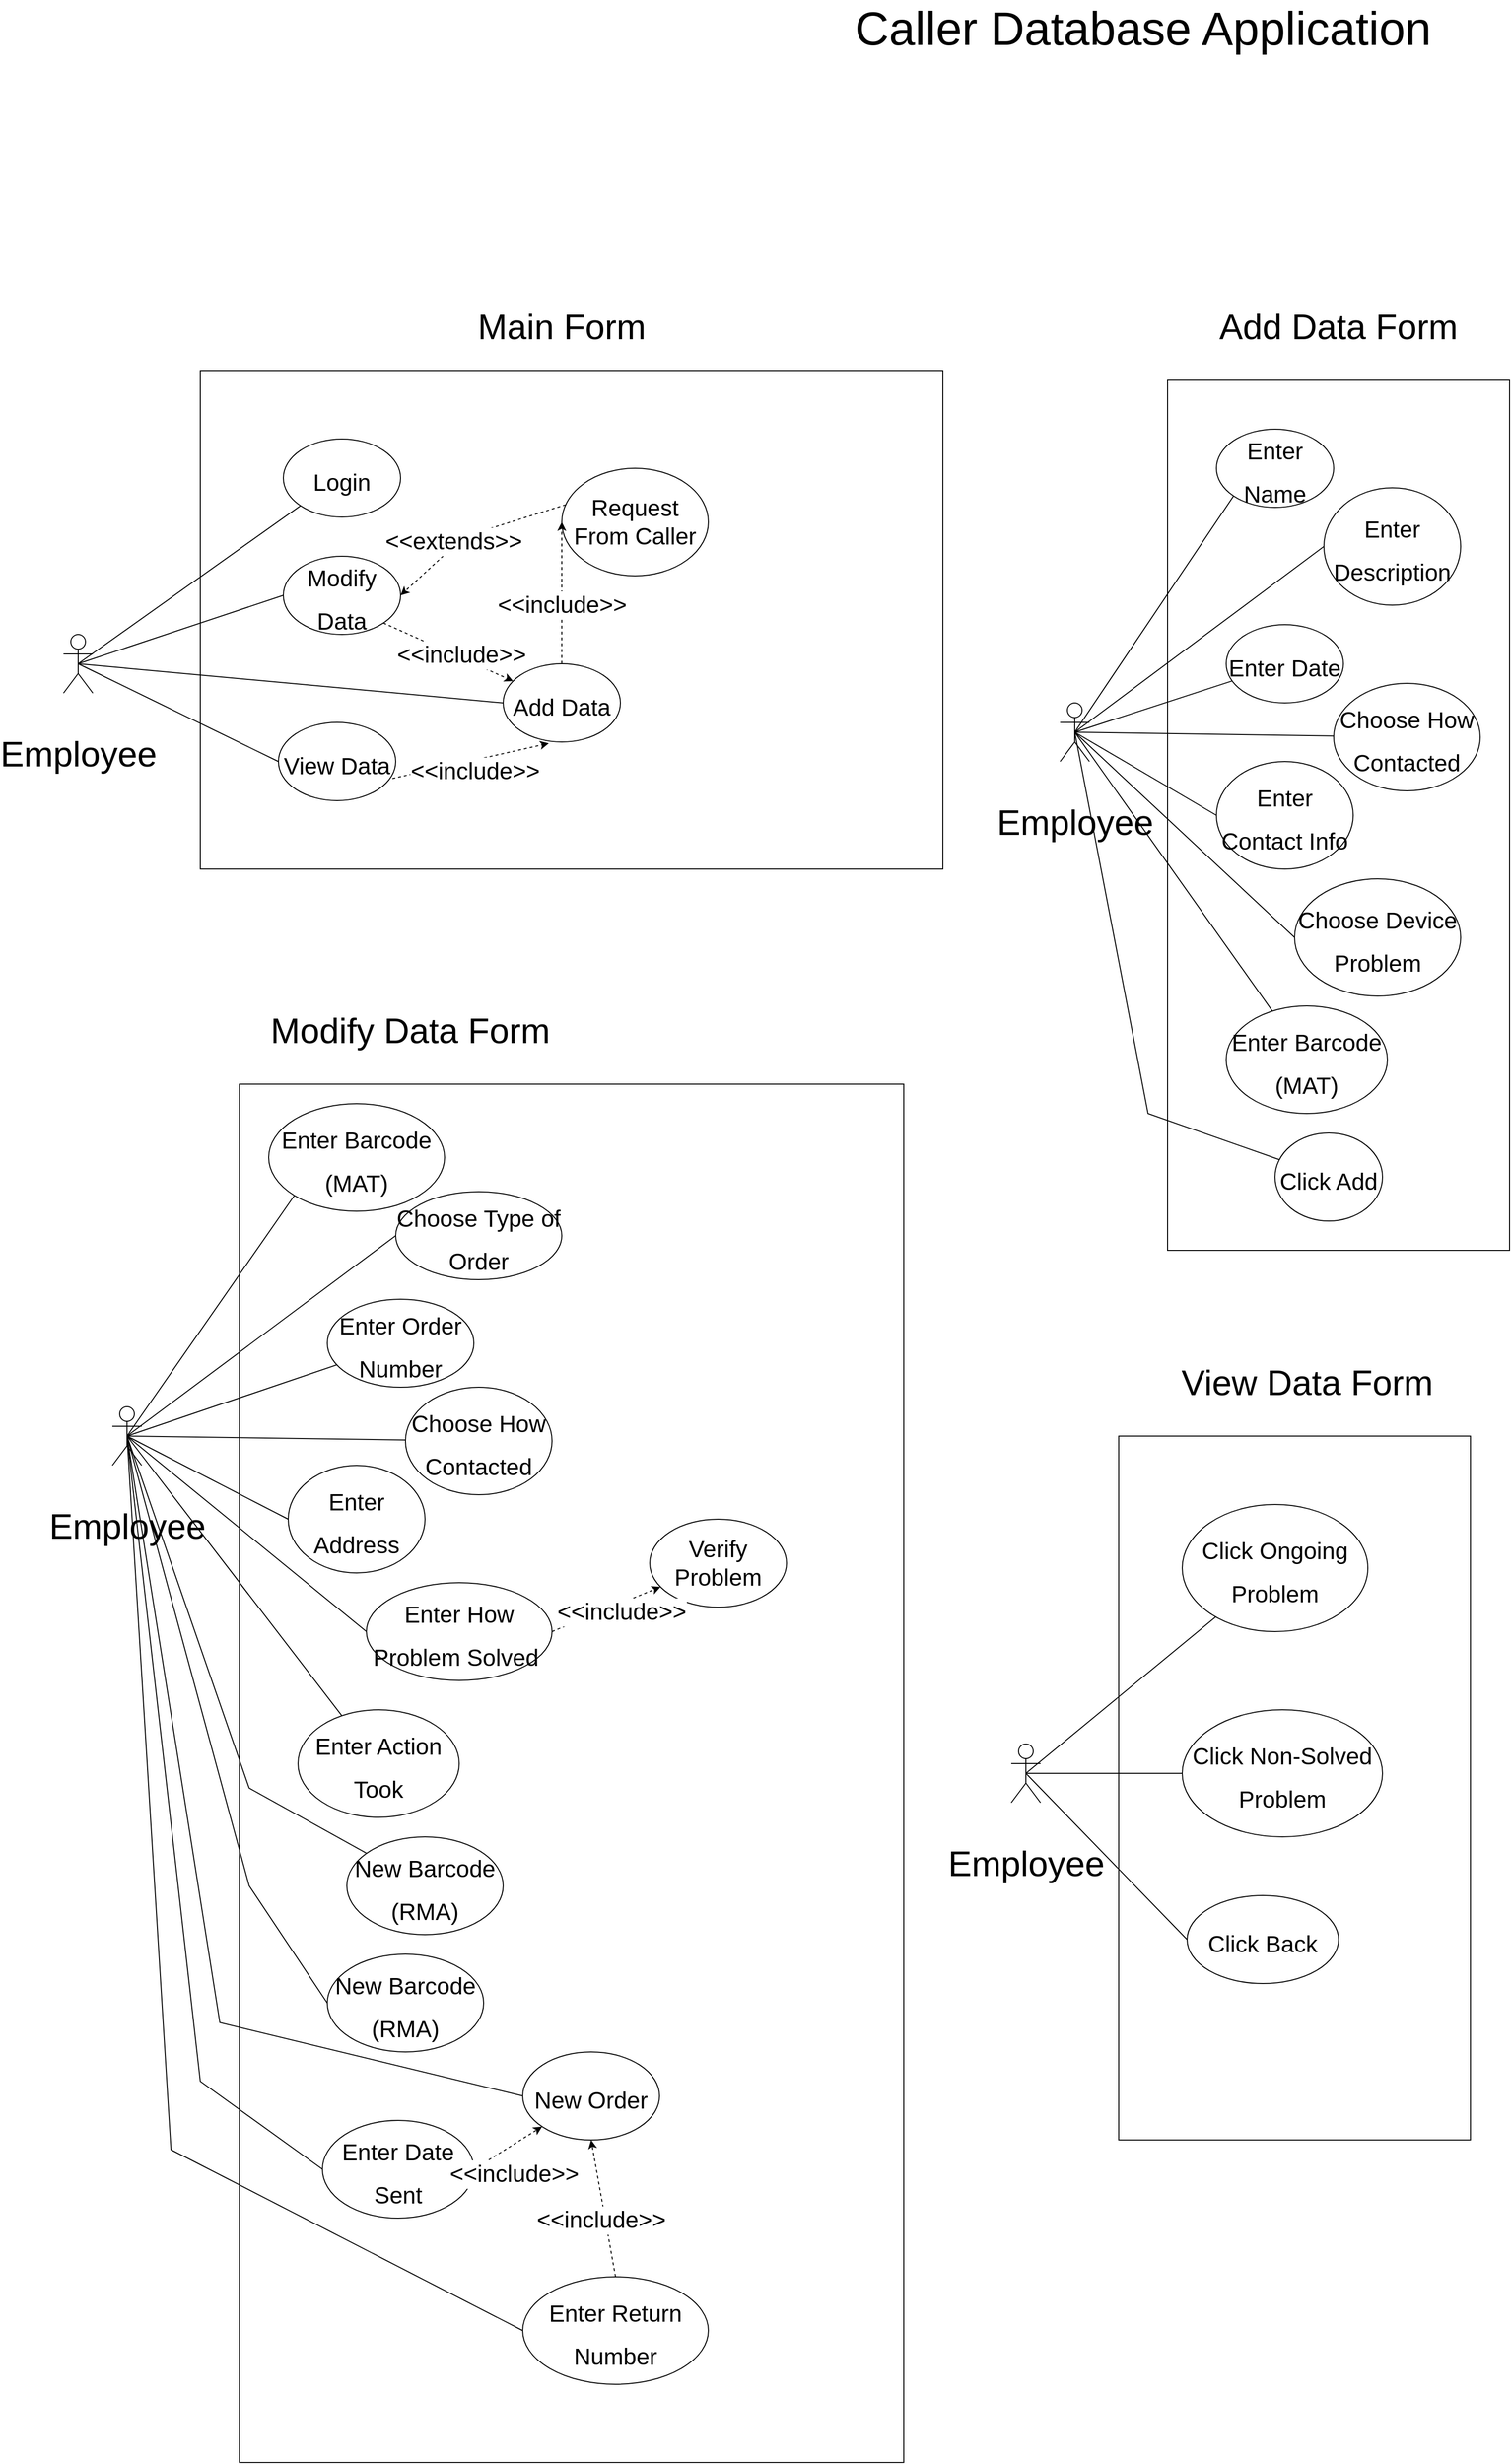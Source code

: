 <mxfile version="20.3.3" type="device"><diagram id="Pnvr5lwrRbKcK1ilOBrs" name="Page-1"><mxGraphModel dx="1144" dy="-2876" grid="1" gridSize="10" guides="1" tooltips="1" connect="1" arrows="1" fold="1" page="1" pageScale="1" pageWidth="850" pageHeight="1100" math="0" shadow="0"><root><mxCell id="0"/><mxCell id="1" parent="0"/><mxCell id="yqt1rk-CXyUQU0W2nAt_-2" value="" style="rounded=0;whiteSpace=wrap;html=1;" parent="1" vertex="1"><mxGeometry x="1920" y="4830" width="760" height="510" as="geometry"/></mxCell><mxCell id="yqt1rk-CXyUQU0W2nAt_-3" value="&lt;font style=&quot;font-size: 48px&quot;&gt;Caller Database Application&lt;/font&gt;" style="text;html=1;strokeColor=none;fillColor=none;align=center;verticalAlign=middle;whiteSpace=wrap;rounded=0;" parent="1" vertex="1"><mxGeometry x="2570" y="4460" width="630" height="40" as="geometry"/></mxCell><mxCell id="yqt1rk-CXyUQU0W2nAt_-4" value="&lt;font style=&quot;font-size: 36px&quot;&gt;Employee&lt;/font&gt;" style="shape=umlActor;verticalLabelPosition=bottom;verticalAlign=top;html=1;outlineConnect=0;fontSize=72;" parent="1" vertex="1"><mxGeometry x="1780" y="5100" width="30" height="60" as="geometry"/></mxCell><mxCell id="yqt1rk-CXyUQU0W2nAt_-11" value="&lt;font style=&quot;font-size: 24px&quot;&gt;Login&lt;/font&gt;" style="ellipse;whiteSpace=wrap;html=1;fontSize=36;" parent="1" vertex="1"><mxGeometry x="2005" y="4900" width="120" height="80" as="geometry"/></mxCell><mxCell id="yqt1rk-CXyUQU0W2nAt_-13" value="" style="endArrow=none;html=1;rounded=0;fontSize=36;entryX=0;entryY=1;entryDx=0;entryDy=0;exitX=0.5;exitY=0.5;exitDx=0;exitDy=0;exitPerimeter=0;" parent="1" source="yqt1rk-CXyUQU0W2nAt_-4" target="yqt1rk-CXyUQU0W2nAt_-11" edge="1"><mxGeometry width="50" height="50" relative="1" as="geometry"><mxPoint x="2320" y="5170" as="sourcePoint"/><mxPoint x="2370" y="5120" as="targetPoint"/></mxGeometry></mxCell><mxCell id="yqt1rk-CXyUQU0W2nAt_-14" value="&lt;font style=&quot;font-size: 24px&quot;&gt;Add Data&lt;/font&gt;" style="ellipse;whiteSpace=wrap;html=1;fontSize=36;" parent="1" vertex="1"><mxGeometry x="2230" y="5130" width="120" height="80" as="geometry"/></mxCell><mxCell id="yqt1rk-CXyUQU0W2nAt_-15" value="&lt;font style=&quot;font-size: 24px&quot;&gt;Modify Data&lt;/font&gt;" style="ellipse;whiteSpace=wrap;html=1;fontSize=36;" parent="1" vertex="1"><mxGeometry x="2005" y="5020" width="120" height="80" as="geometry"/></mxCell><mxCell id="yqt1rk-CXyUQU0W2nAt_-16" value="&lt;font style=&quot;font-size: 24px&quot;&gt;View Data&lt;/font&gt;" style="ellipse;whiteSpace=wrap;html=1;fontSize=36;" parent="1" vertex="1"><mxGeometry x="2000" y="5190" width="120" height="80" as="geometry"/></mxCell><mxCell id="yqt1rk-CXyUQU0W2nAt_-18" value="Request From Caller" style="ellipse;whiteSpace=wrap;html=1;fontSize=24;" parent="1" vertex="1"><mxGeometry x="2290" y="4930" width="150" height="110" as="geometry"/></mxCell><mxCell id="yqt1rk-CXyUQU0W2nAt_-19" value="" style="html=1;labelBackgroundColor=#ffffff;startArrow=none;startFill=0;startSize=6;endArrow=classic;endFill=1;endSize=6;jettySize=auto;orthogonalLoop=1;strokeWidth=1;dashed=1;fontSize=14;rounded=0;entryX=0;entryY=0.5;entryDx=0;entryDy=0;" parent="1" source="yqt1rk-CXyUQU0W2nAt_-14" target="yqt1rk-CXyUQU0W2nAt_-18" edge="1"><mxGeometry width="60" height="60" relative="1" as="geometry"><mxPoint x="2200" y="5040" as="sourcePoint"/><mxPoint x="2260" y="4990" as="targetPoint"/></mxGeometry></mxCell><mxCell id="yqt1rk-CXyUQU0W2nAt_-23" value="&amp;lt;&amp;lt;include&amp;gt;&amp;gt;" style="edgeLabel;html=1;align=center;verticalAlign=middle;resizable=0;points=[];fontSize=24;" parent="yqt1rk-CXyUQU0W2nAt_-19" vertex="1" connectable="0"><mxGeometry x="0.224" y="-4" relative="1" as="geometry"><mxPoint x="-4" y="28" as="offset"/></mxGeometry></mxCell><mxCell id="yqt1rk-CXyUQU0W2nAt_-20" value="" style="endArrow=none;html=1;rounded=0;fontSize=36;entryX=0;entryY=0.5;entryDx=0;entryDy=0;exitX=0.5;exitY=0.5;exitDx=0;exitDy=0;exitPerimeter=0;" parent="1" source="yqt1rk-CXyUQU0W2nAt_-4" target="yqt1rk-CXyUQU0W2nAt_-14" edge="1"><mxGeometry width="50" height="50" relative="1" as="geometry"><mxPoint x="1810" y="5176.633" as="sourcePoint"/><mxPoint x="2032.574" y="4978.284" as="targetPoint"/></mxGeometry></mxCell><mxCell id="yqt1rk-CXyUQU0W2nAt_-21" value="" style="endArrow=none;html=1;rounded=0;fontSize=36;entryX=0;entryY=0.5;entryDx=0;entryDy=0;exitX=0.5;exitY=0.5;exitDx=0;exitDy=0;exitPerimeter=0;" parent="1" source="yqt1rk-CXyUQU0W2nAt_-4" target="yqt1rk-CXyUQU0W2nAt_-15" edge="1"><mxGeometry width="50" height="50" relative="1" as="geometry"><mxPoint x="1790" y="5180" as="sourcePoint"/><mxPoint x="2040" y="5070" as="targetPoint"/><Array as="points"/></mxGeometry></mxCell><mxCell id="yqt1rk-CXyUQU0W2nAt_-22" value="" style="endArrow=none;html=1;rounded=0;fontSize=36;entryX=0;entryY=0.5;entryDx=0;entryDy=0;exitX=0.5;exitY=0.5;exitDx=0;exitDy=0;exitPerimeter=0;" parent="1" source="yqt1rk-CXyUQU0W2nAt_-4" target="yqt1rk-CXyUQU0W2nAt_-16" edge="1"><mxGeometry width="50" height="50" relative="1" as="geometry"><mxPoint x="1805" y="5200" as="sourcePoint"/><mxPoint x="2050" y="5080" as="targetPoint"/></mxGeometry></mxCell><mxCell id="yqt1rk-CXyUQU0W2nAt_-24" value="" style="html=1;labelBackgroundColor=#ffffff;startArrow=none;startFill=0;startSize=6;endArrow=classic;endFill=1;endSize=6;jettySize=auto;orthogonalLoop=1;strokeWidth=1;dashed=1;fontSize=14;rounded=0;entryX=1;entryY=0.5;entryDx=0;entryDy=0;exitX=0.027;exitY=0.339;exitDx=0;exitDy=0;exitPerimeter=0;" parent="1" source="yqt1rk-CXyUQU0W2nAt_-18" target="yqt1rk-CXyUQU0W2nAt_-15" edge="1"><mxGeometry width="60" height="60" relative="1" as="geometry"><mxPoint x="2435" y="5070" as="sourcePoint"/><mxPoint x="2210" y="5200" as="targetPoint"/><Array as="points"><mxPoint x="2190" y="5000"/></Array></mxGeometry></mxCell><mxCell id="yqt1rk-CXyUQU0W2nAt_-25" value="&amp;lt;&amp;lt;extends&amp;gt;&amp;gt;" style="edgeLabel;html=1;align=center;verticalAlign=middle;resizable=0;points=[];fontSize=24;" parent="yqt1rk-CXyUQU0W2nAt_-24" vertex="1" connectable="0"><mxGeometry x="0.224" y="-4" relative="1" as="geometry"><mxPoint as="offset"/></mxGeometry></mxCell><mxCell id="yqt1rk-CXyUQU0W2nAt_-27" value="" style="html=1;labelBackgroundColor=#ffffff;startArrow=none;startFill=0;startSize=6;endArrow=classic;endFill=1;endSize=6;jettySize=auto;orthogonalLoop=1;strokeWidth=1;dashed=1;fontSize=14;rounded=0;exitX=1;exitY=1;exitDx=0;exitDy=0;" parent="1" source="yqt1rk-CXyUQU0W2nAt_-15" target="yqt1rk-CXyUQU0W2nAt_-14" edge="1"><mxGeometry width="60" height="60" relative="1" as="geometry"><mxPoint x="2152.295" y="5050.39" as="sourcePoint"/><mxPoint x="2300" y="4995" as="targetPoint"/></mxGeometry></mxCell><mxCell id="yqt1rk-CXyUQU0W2nAt_-28" value="&amp;lt;&amp;lt;include&amp;gt;&amp;gt;" style="edgeLabel;html=1;align=center;verticalAlign=middle;resizable=0;points=[];fontSize=24;" parent="yqt1rk-CXyUQU0W2nAt_-27" vertex="1" connectable="0"><mxGeometry x="0.224" y="-4" relative="1" as="geometry"><mxPoint y="-8" as="offset"/></mxGeometry></mxCell><mxCell id="yqt1rk-CXyUQU0W2nAt_-29" value="" style="html=1;labelBackgroundColor=#ffffff;startArrow=none;startFill=0;startSize=6;endArrow=classic;endFill=1;endSize=6;jettySize=auto;orthogonalLoop=1;strokeWidth=1;dashed=1;fontSize=14;rounded=0;exitX=0.972;exitY=0.717;exitDx=0;exitDy=0;entryX=0.389;entryY=1.017;entryDx=0;entryDy=0;entryPerimeter=0;exitPerimeter=0;" parent="1" source="yqt1rk-CXyUQU0W2nAt_-16" target="yqt1rk-CXyUQU0W2nAt_-14" edge="1"><mxGeometry width="60" height="60" relative="1" as="geometry"><mxPoint x="2117.426" y="5098.284" as="sourcePoint"/><mxPoint x="2250.253" y="5157.637" as="targetPoint"/></mxGeometry></mxCell><mxCell id="yqt1rk-CXyUQU0W2nAt_-30" value="&amp;lt;&amp;lt;include&amp;gt;&amp;gt;" style="edgeLabel;html=1;align=center;verticalAlign=middle;resizable=0;points=[];fontSize=24;" parent="yqt1rk-CXyUQU0W2nAt_-29" vertex="1" connectable="0"><mxGeometry x="0.224" y="-4" relative="1" as="geometry"><mxPoint x="-15" y="11" as="offset"/></mxGeometry></mxCell><mxCell id="yqt1rk-CXyUQU0W2nAt_-31" value="&lt;font style=&quot;font-size: 36px&quot;&gt;Main Form&lt;/font&gt;" style="text;html=1;strokeColor=none;fillColor=none;align=center;verticalAlign=middle;whiteSpace=wrap;rounded=0;fontSize=24;" parent="1" vertex="1"><mxGeometry x="2190" y="4770" width="200" height="30" as="geometry"/></mxCell><mxCell id="yqt1rk-CXyUQU0W2nAt_-35" value="" style="rounded=0;whiteSpace=wrap;html=1;fontSize=36;" parent="1" vertex="1"><mxGeometry x="2910" y="4840" width="350" height="890" as="geometry"/></mxCell><mxCell id="yqt1rk-CXyUQU0W2nAt_-36" value="&lt;font style=&quot;font-size: 36px&quot;&gt;Employee&lt;/font&gt;" style="shape=umlActor;verticalLabelPosition=bottom;verticalAlign=top;html=1;outlineConnect=0;fontSize=72;" parent="1" vertex="1"><mxGeometry x="2800" y="5170" width="30" height="60" as="geometry"/></mxCell><mxCell id="yqt1rk-CXyUQU0W2nAt_-37" value="&lt;span style=&quot;font-size: 36px&quot;&gt;Add Data Form&lt;/span&gt;" style="text;html=1;strokeColor=none;fillColor=none;align=center;verticalAlign=middle;whiteSpace=wrap;rounded=0;fontSize=24;" parent="1" vertex="1"><mxGeometry x="2930" y="4770" width="310" height="30" as="geometry"/></mxCell><mxCell id="yqt1rk-CXyUQU0W2nAt_-38" value="&lt;font style=&quot;font-size: 24px&quot;&gt;Enter Name&lt;/font&gt;" style="ellipse;whiteSpace=wrap;html=1;fontSize=36;" parent="1" vertex="1"><mxGeometry x="2960" y="4890" width="120" height="80" as="geometry"/></mxCell><mxCell id="yqt1rk-CXyUQU0W2nAt_-39" value="&lt;font style=&quot;font-size: 24px&quot;&gt;Enter Description&lt;/font&gt;" style="ellipse;whiteSpace=wrap;html=1;fontSize=36;" parent="1" vertex="1"><mxGeometry x="3070" y="4950" width="140" height="120" as="geometry"/></mxCell><mxCell id="yqt1rk-CXyUQU0W2nAt_-40" value="&lt;font style=&quot;font-size: 24px&quot;&gt;Enter Date&lt;/font&gt;" style="ellipse;whiteSpace=wrap;html=1;fontSize=36;" parent="1" vertex="1"><mxGeometry x="2970" y="5090" width="120" height="80" as="geometry"/></mxCell><mxCell id="yqt1rk-CXyUQU0W2nAt_-41" value="&lt;span style=&quot;font-size: 24px&quot;&gt;Choose How Contacted&lt;/span&gt;" style="ellipse;whiteSpace=wrap;html=1;fontSize=36;" parent="1" vertex="1"><mxGeometry x="3080" y="5150" width="150" height="110" as="geometry"/></mxCell><mxCell id="yqt1rk-CXyUQU0W2nAt_-43" value="&lt;span style=&quot;font-size: 24px&quot;&gt;Enter Contact Info&lt;/span&gt;" style="ellipse;whiteSpace=wrap;html=1;fontSize=36;" parent="1" vertex="1"><mxGeometry x="2960" y="5230" width="140" height="110" as="geometry"/></mxCell><mxCell id="yqt1rk-CXyUQU0W2nAt_-44" value="&lt;span style=&quot;font-size: 24px&quot;&gt;Choose Device Problem&lt;/span&gt;" style="ellipse;whiteSpace=wrap;html=1;fontSize=36;" parent="1" vertex="1"><mxGeometry x="3040" y="5350" width="170" height="120" as="geometry"/></mxCell><mxCell id="yqt1rk-CXyUQU0W2nAt_-45" value="&lt;span style=&quot;font-size: 24px&quot;&gt;Enter Barcode (MAT)&lt;/span&gt;" style="ellipse;whiteSpace=wrap;html=1;fontSize=36;" parent="1" vertex="1"><mxGeometry x="2970" y="5480" width="165" height="110" as="geometry"/></mxCell><mxCell id="yqt1rk-CXyUQU0W2nAt_-46" value="&lt;span style=&quot;font-size: 24px&quot;&gt;Click Add&lt;/span&gt;" style="ellipse;whiteSpace=wrap;html=1;fontSize=36;" parent="1" vertex="1"><mxGeometry x="3020" y="5610" width="110" height="90" as="geometry"/></mxCell><mxCell id="yqt1rk-CXyUQU0W2nAt_-47" value="" style="endArrow=none;html=1;rounded=0;fontSize=36;entryX=0;entryY=1;entryDx=0;entryDy=0;exitX=0.5;exitY=0.5;exitDx=0;exitDy=0;exitPerimeter=0;" parent="1" source="yqt1rk-CXyUQU0W2nAt_-36" target="yqt1rk-CXyUQU0W2nAt_-38" edge="1"><mxGeometry width="50" height="50" relative="1" as="geometry"><mxPoint x="2690" y="5100" as="sourcePoint"/><mxPoint x="2917.574" y="4938.284" as="targetPoint"/></mxGeometry></mxCell><mxCell id="yqt1rk-CXyUQU0W2nAt_-48" value="" style="endArrow=none;html=1;rounded=0;fontSize=36;entryX=0;entryY=0.5;entryDx=0;entryDy=0;exitX=0.5;exitY=0.5;exitDx=0;exitDy=0;exitPerimeter=0;" parent="1" source="yqt1rk-CXyUQU0W2nAt_-36" target="yqt1rk-CXyUQU0W2nAt_-39" edge="1"><mxGeometry width="50" height="50" relative="1" as="geometry"><mxPoint x="2825" y="5210" as="sourcePoint"/><mxPoint x="2987.574" y="4968.284" as="targetPoint"/></mxGeometry></mxCell><mxCell id="yqt1rk-CXyUQU0W2nAt_-49" value="" style="endArrow=none;html=1;rounded=0;fontSize=36;exitX=0.5;exitY=0.5;exitDx=0;exitDy=0;exitPerimeter=0;" parent="1" source="yqt1rk-CXyUQU0W2nAt_-36" target="yqt1rk-CXyUQU0W2nAt_-40" edge="1"><mxGeometry width="50" height="50" relative="1" as="geometry"><mxPoint x="2835" y="5220" as="sourcePoint"/><mxPoint x="2997.574" y="4978.284" as="targetPoint"/></mxGeometry></mxCell><mxCell id="yqt1rk-CXyUQU0W2nAt_-50" value="" style="endArrow=none;html=1;rounded=0;fontSize=36;exitX=0.5;exitY=0.5;exitDx=0;exitDy=0;exitPerimeter=0;" parent="1" source="yqt1rk-CXyUQU0W2nAt_-36" target="yqt1rk-CXyUQU0W2nAt_-41" edge="1"><mxGeometry width="50" height="50" relative="1" as="geometry"><mxPoint x="2845" y="5230" as="sourcePoint"/><mxPoint x="3007.574" y="4988.284" as="targetPoint"/></mxGeometry></mxCell><mxCell id="yqt1rk-CXyUQU0W2nAt_-51" value="" style="endArrow=none;html=1;rounded=0;fontSize=36;entryX=0;entryY=0.5;entryDx=0;entryDy=0;exitX=0.5;exitY=0.5;exitDx=0;exitDy=0;exitPerimeter=0;" parent="1" source="yqt1rk-CXyUQU0W2nAt_-36" target="yqt1rk-CXyUQU0W2nAt_-43" edge="1"><mxGeometry width="50" height="50" relative="1" as="geometry"><mxPoint x="2855" y="5240" as="sourcePoint"/><mxPoint x="3017.574" y="4998.284" as="targetPoint"/></mxGeometry></mxCell><mxCell id="yqt1rk-CXyUQU0W2nAt_-52" value="" style="endArrow=none;html=1;rounded=0;fontSize=36;entryX=0;entryY=0.5;entryDx=0;entryDy=0;exitX=0.5;exitY=0.5;exitDx=0;exitDy=0;exitPerimeter=0;" parent="1" source="yqt1rk-CXyUQU0W2nAt_-36" target="yqt1rk-CXyUQU0W2nAt_-44" edge="1"><mxGeometry width="50" height="50" relative="1" as="geometry"><mxPoint x="2865" y="5250" as="sourcePoint"/><mxPoint x="3027.574" y="5008.284" as="targetPoint"/></mxGeometry></mxCell><mxCell id="yqt1rk-CXyUQU0W2nAt_-53" value="" style="endArrow=none;html=1;rounded=0;fontSize=36;exitX=0.5;exitY=0.5;exitDx=0;exitDy=0;exitPerimeter=0;" parent="1" source="yqt1rk-CXyUQU0W2nAt_-36" target="yqt1rk-CXyUQU0W2nAt_-45" edge="1"><mxGeometry width="50" height="50" relative="1" as="geometry"><mxPoint x="2875" y="5260" as="sourcePoint"/><mxPoint x="3037.574" y="5018.284" as="targetPoint"/></mxGeometry></mxCell><mxCell id="yqt1rk-CXyUQU0W2nAt_-54" value="" style="endArrow=none;html=1;rounded=0;fontSize=36;exitX=0.5;exitY=0.5;exitDx=0;exitDy=0;exitPerimeter=0;" parent="1" source="yqt1rk-CXyUQU0W2nAt_-36" target="yqt1rk-CXyUQU0W2nAt_-46" edge="1"><mxGeometry width="50" height="50" relative="1" as="geometry"><mxPoint x="2885" y="5270" as="sourcePoint"/><mxPoint x="3047.574" y="5028.284" as="targetPoint"/><Array as="points"><mxPoint x="2890" y="5590"/></Array></mxGeometry></mxCell><mxCell id="yqt1rk-CXyUQU0W2nAt_-56" value="" style="rounded=0;whiteSpace=wrap;html=1;fontSize=36;" parent="1" vertex="1"><mxGeometry x="1960" y="5560" width="680" height="1410" as="geometry"/></mxCell><mxCell id="yqt1rk-CXyUQU0W2nAt_-57" value="&lt;font style=&quot;font-size: 36px&quot;&gt;Employee&lt;/font&gt;" style="shape=umlActor;verticalLabelPosition=bottom;verticalAlign=top;html=1;outlineConnect=0;fontSize=72;" parent="1" vertex="1"><mxGeometry x="1830" y="5890" width="30" height="60" as="geometry"/></mxCell><mxCell id="yqt1rk-CXyUQU0W2nAt_-58" value="&lt;span style=&quot;font-size: 36px&quot;&gt;Modify Data Form&lt;/span&gt;" style="text;html=1;strokeColor=none;fillColor=none;align=center;verticalAlign=middle;whiteSpace=wrap;rounded=0;fontSize=24;" parent="1" vertex="1"><mxGeometry x="1980" y="5490" width="310" height="30" as="geometry"/></mxCell><mxCell id="yqt1rk-CXyUQU0W2nAt_-59" value="&lt;font style=&quot;font-size: 24px&quot;&gt;Enter Barcode (MAT)&lt;/font&gt;" style="ellipse;whiteSpace=wrap;html=1;fontSize=36;" parent="1" vertex="1"><mxGeometry x="1990" y="5580" width="180" height="110" as="geometry"/></mxCell><mxCell id="yqt1rk-CXyUQU0W2nAt_-60" value="&lt;font style=&quot;font-size: 24px&quot;&gt;Choose Type of Order&lt;/font&gt;" style="ellipse;whiteSpace=wrap;html=1;fontSize=36;" parent="1" vertex="1"><mxGeometry x="2120" y="5670" width="170" height="90" as="geometry"/></mxCell><mxCell id="yqt1rk-CXyUQU0W2nAt_-61" value="&lt;span style=&quot;font-size: 24px&quot;&gt;Enter Order Number&lt;/span&gt;" style="ellipse;whiteSpace=wrap;html=1;fontSize=36;" parent="1" vertex="1"><mxGeometry x="2050" y="5780" width="150" height="90" as="geometry"/></mxCell><mxCell id="yqt1rk-CXyUQU0W2nAt_-62" value="&lt;span style=&quot;font-size: 24px&quot;&gt;Choose How Contacted&lt;/span&gt;" style="ellipse;whiteSpace=wrap;html=1;fontSize=36;" parent="1" vertex="1"><mxGeometry x="2130" y="5870" width="150" height="110" as="geometry"/></mxCell><mxCell id="yqt1rk-CXyUQU0W2nAt_-63" value="&lt;span style=&quot;font-size: 24px&quot;&gt;Enter Address&lt;/span&gt;" style="ellipse;whiteSpace=wrap;html=1;fontSize=36;" parent="1" vertex="1"><mxGeometry x="2010" y="5950" width="140" height="110" as="geometry"/></mxCell><mxCell id="yqt1rk-CXyUQU0W2nAt_-64" value="&lt;span style=&quot;font-size: 24px&quot;&gt;Enter How Problem Solved&amp;nbsp;&lt;/span&gt;" style="ellipse;whiteSpace=wrap;html=1;fontSize=36;" parent="1" vertex="1"><mxGeometry x="2090" y="6070" width="190" height="100" as="geometry"/></mxCell><mxCell id="yqt1rk-CXyUQU0W2nAt_-65" value="&lt;span style=&quot;font-size: 24px&quot;&gt;Enter Action Took&lt;/span&gt;" style="ellipse;whiteSpace=wrap;html=1;fontSize=36;" parent="1" vertex="1"><mxGeometry x="2020" y="6200" width="165" height="110" as="geometry"/></mxCell><mxCell id="yqt1rk-CXyUQU0W2nAt_-66" value="&lt;span style=&quot;font-size: 24px&quot;&gt;New Barcode (RMA)&lt;/span&gt;" style="ellipse;whiteSpace=wrap;html=1;fontSize=36;" parent="1" vertex="1"><mxGeometry x="2070" y="6330" width="160" height="100" as="geometry"/></mxCell><mxCell id="yqt1rk-CXyUQU0W2nAt_-67" value="" style="endArrow=none;html=1;rounded=0;fontSize=36;entryX=0;entryY=1;entryDx=0;entryDy=0;exitX=0.5;exitY=0.5;exitDx=0;exitDy=0;exitPerimeter=0;" parent="1" source="yqt1rk-CXyUQU0W2nAt_-57" target="yqt1rk-CXyUQU0W2nAt_-59" edge="1"><mxGeometry width="50" height="50" relative="1" as="geometry"><mxPoint x="1740" y="5820" as="sourcePoint"/><mxPoint x="1967.574" y="5658.284" as="targetPoint"/></mxGeometry></mxCell><mxCell id="yqt1rk-CXyUQU0W2nAt_-68" value="" style="endArrow=none;html=1;rounded=0;fontSize=36;entryX=0;entryY=0.5;entryDx=0;entryDy=0;exitX=0.5;exitY=0.5;exitDx=0;exitDy=0;exitPerimeter=0;" parent="1" source="yqt1rk-CXyUQU0W2nAt_-57" target="yqt1rk-CXyUQU0W2nAt_-60" edge="1"><mxGeometry width="50" height="50" relative="1" as="geometry"><mxPoint x="1875" y="5930" as="sourcePoint"/><mxPoint x="2037.574" y="5688.284" as="targetPoint"/></mxGeometry></mxCell><mxCell id="yqt1rk-CXyUQU0W2nAt_-69" value="" style="endArrow=none;html=1;rounded=0;fontSize=36;exitX=0.5;exitY=0.5;exitDx=0;exitDy=0;exitPerimeter=0;" parent="1" source="yqt1rk-CXyUQU0W2nAt_-57" target="yqt1rk-CXyUQU0W2nAt_-61" edge="1"><mxGeometry width="50" height="50" relative="1" as="geometry"><mxPoint x="1885" y="5940" as="sourcePoint"/><mxPoint x="2047.574" y="5698.284" as="targetPoint"/></mxGeometry></mxCell><mxCell id="yqt1rk-CXyUQU0W2nAt_-70" value="" style="endArrow=none;html=1;rounded=0;fontSize=36;exitX=0.5;exitY=0.5;exitDx=0;exitDy=0;exitPerimeter=0;" parent="1" source="yqt1rk-CXyUQU0W2nAt_-57" target="yqt1rk-CXyUQU0W2nAt_-62" edge="1"><mxGeometry width="50" height="50" relative="1" as="geometry"><mxPoint x="1895" y="5950" as="sourcePoint"/><mxPoint x="2057.574" y="5708.284" as="targetPoint"/></mxGeometry></mxCell><mxCell id="yqt1rk-CXyUQU0W2nAt_-71" value="" style="endArrow=none;html=1;rounded=0;fontSize=36;entryX=0;entryY=0.5;entryDx=0;entryDy=0;exitX=0.5;exitY=0.5;exitDx=0;exitDy=0;exitPerimeter=0;" parent="1" source="yqt1rk-CXyUQU0W2nAt_-57" target="yqt1rk-CXyUQU0W2nAt_-63" edge="1"><mxGeometry width="50" height="50" relative="1" as="geometry"><mxPoint x="1905" y="5960" as="sourcePoint"/><mxPoint x="2067.574" y="5718.284" as="targetPoint"/></mxGeometry></mxCell><mxCell id="yqt1rk-CXyUQU0W2nAt_-72" value="" style="endArrow=none;html=1;rounded=0;fontSize=36;entryX=0;entryY=0.5;entryDx=0;entryDy=0;exitX=0.5;exitY=0.5;exitDx=0;exitDy=0;exitPerimeter=0;" parent="1" source="yqt1rk-CXyUQU0W2nAt_-57" target="yqt1rk-CXyUQU0W2nAt_-64" edge="1"><mxGeometry width="50" height="50" relative="1" as="geometry"><mxPoint x="1915" y="5970" as="sourcePoint"/><mxPoint x="2077.574" y="5728.284" as="targetPoint"/></mxGeometry></mxCell><mxCell id="yqt1rk-CXyUQU0W2nAt_-73" value="" style="endArrow=none;html=1;rounded=0;fontSize=36;exitX=0.5;exitY=0.5;exitDx=0;exitDy=0;exitPerimeter=0;" parent="1" source="yqt1rk-CXyUQU0W2nAt_-57" target="yqt1rk-CXyUQU0W2nAt_-65" edge="1"><mxGeometry width="50" height="50" relative="1" as="geometry"><mxPoint x="1925" y="5980" as="sourcePoint"/><mxPoint x="2087.574" y="5738.284" as="targetPoint"/></mxGeometry></mxCell><mxCell id="yqt1rk-CXyUQU0W2nAt_-74" value="" style="endArrow=none;html=1;rounded=0;fontSize=36;exitX=0.5;exitY=0.5;exitDx=0;exitDy=0;exitPerimeter=0;" parent="1" source="yqt1rk-CXyUQU0W2nAt_-57" target="yqt1rk-CXyUQU0W2nAt_-66" edge="1"><mxGeometry width="50" height="50" relative="1" as="geometry"><mxPoint x="1935" y="5990" as="sourcePoint"/><mxPoint x="2097.574" y="5748.284" as="targetPoint"/><Array as="points"><mxPoint x="1970" y="6280"/></Array></mxGeometry></mxCell><mxCell id="yqt1rk-CXyUQU0W2nAt_-76" value="Verify Problem" style="ellipse;whiteSpace=wrap;html=1;fontSize=24;" parent="1" vertex="1"><mxGeometry x="2380" y="6005" width="140" height="90" as="geometry"/></mxCell><mxCell id="yqt1rk-CXyUQU0W2nAt_-79" value="" style="html=1;labelBackgroundColor=#ffffff;startArrow=none;startFill=0;startSize=6;endArrow=classic;endFill=1;endSize=6;jettySize=auto;orthogonalLoop=1;strokeWidth=1;dashed=1;fontSize=14;rounded=0;exitX=1;exitY=0.5;exitDx=0;exitDy=0;" parent="1" source="yqt1rk-CXyUQU0W2nAt_-64" target="yqt1rk-CXyUQU0W2nAt_-76" edge="1"><mxGeometry width="60" height="60" relative="1" as="geometry"><mxPoint x="2440" y="5780" as="sourcePoint"/><mxPoint x="2440" y="5635" as="targetPoint"/></mxGeometry></mxCell><mxCell id="yqt1rk-CXyUQU0W2nAt_-80" value="&amp;lt;&amp;lt;include&amp;gt;&amp;gt;" style="edgeLabel;html=1;align=center;verticalAlign=middle;resizable=0;points=[];fontSize=24;" parent="yqt1rk-CXyUQU0W2nAt_-79" vertex="1" connectable="0"><mxGeometry x="0.224" y="-4" relative="1" as="geometry"><mxPoint x="1" y="4" as="offset"/></mxGeometry></mxCell><mxCell id="yqt1rk-CXyUQU0W2nAt_-81" value="&lt;span style=&quot;font-size: 24px&quot;&gt;New Order&lt;/span&gt;" style="ellipse;whiteSpace=wrap;html=1;fontSize=36;" parent="1" vertex="1"><mxGeometry x="2250" y="6550" width="140" height="90" as="geometry"/></mxCell><mxCell id="yqt1rk-CXyUQU0W2nAt_-82" value="&lt;span style=&quot;font-size: 24px&quot;&gt;New Barcode (RMA)&lt;/span&gt;" style="ellipse;whiteSpace=wrap;html=1;fontSize=36;" parent="1" vertex="1"><mxGeometry x="2050" y="6450" width="160" height="100" as="geometry"/></mxCell><mxCell id="yqt1rk-CXyUQU0W2nAt_-83" value="&lt;span style=&quot;font-size: 24px&quot;&gt;Enter Date Sent&lt;/span&gt;" style="ellipse;whiteSpace=wrap;html=1;fontSize=36;" parent="1" vertex="1"><mxGeometry x="2045" y="6620" width="155" height="100" as="geometry"/></mxCell><mxCell id="yqt1rk-CXyUQU0W2nAt_-84" value="&lt;span style=&quot;font-size: 24px&quot;&gt;Enter Return Number&lt;/span&gt;" style="ellipse;whiteSpace=wrap;html=1;fontSize=36;" parent="1" vertex="1"><mxGeometry x="2250" y="6780" width="190" height="110" as="geometry"/></mxCell><mxCell id="yqt1rk-CXyUQU0W2nAt_-85" value="" style="endArrow=none;html=1;rounded=0;fontSize=36;exitX=0.5;exitY=0.5;exitDx=0;exitDy=0;exitPerimeter=0;entryX=0;entryY=0.5;entryDx=0;entryDy=0;" parent="1" source="yqt1rk-CXyUQU0W2nAt_-57" target="yqt1rk-CXyUQU0W2nAt_-82" edge="1"><mxGeometry width="50" height="50" relative="1" as="geometry"><mxPoint x="1805.59" y="6080" as="sourcePoint"/><mxPoint x="2020.002" y="6516.471" as="targetPoint"/><Array as="points"><mxPoint x="1970" y="6380"/></Array></mxGeometry></mxCell><mxCell id="yqt1rk-CXyUQU0W2nAt_-86" value="" style="endArrow=none;html=1;rounded=0;fontSize=36;exitX=0.5;exitY=0.5;exitDx=0;exitDy=0;exitPerimeter=0;entryX=0;entryY=0.5;entryDx=0;entryDy=0;" parent="1" source="yqt1rk-CXyUQU0W2nAt_-57" target="yqt1rk-CXyUQU0W2nAt_-81" edge="1"><mxGeometry width="50" height="50" relative="1" as="geometry"><mxPoint x="1790.59" y="6173.53" as="sourcePoint"/><mxPoint x="2005.002" y="6610.001" as="targetPoint"/><Array as="points"><mxPoint x="1940" y="6520"/></Array></mxGeometry></mxCell><mxCell id="yqt1rk-CXyUQU0W2nAt_-87" value="" style="endArrow=none;html=1;rounded=0;fontSize=36;entryX=0;entryY=0.5;entryDx=0;entryDy=0;exitX=0.5;exitY=0.5;exitDx=0;exitDy=0;exitPerimeter=0;" parent="1" source="yqt1rk-CXyUQU0W2nAt_-57" target="yqt1rk-CXyUQU0W2nAt_-83" edge="1"><mxGeometry width="50" height="50" relative="1" as="geometry"><mxPoint x="1740" y="6210" as="sourcePoint"/><mxPoint x="1954.412" y="6696.471" as="targetPoint"/><Array as="points"><mxPoint x="1920" y="6580"/></Array></mxGeometry></mxCell><mxCell id="yqt1rk-CXyUQU0W2nAt_-88" value="" style="endArrow=none;html=1;rounded=0;fontSize=36;exitX=0.5;exitY=0.5;exitDx=0;exitDy=0;exitPerimeter=0;entryX=0;entryY=0.5;entryDx=0;entryDy=0;" parent="1" source="yqt1rk-CXyUQU0W2nAt_-57" target="yqt1rk-CXyUQU0W2nAt_-84" edge="1"><mxGeometry width="50" height="50" relative="1" as="geometry"><mxPoint x="1765.59" y="6281.76" as="sourcePoint"/><mxPoint x="1980.002" y="6718.231" as="targetPoint"/><Array as="points"><mxPoint x="1890" y="6650"/></Array></mxGeometry></mxCell><mxCell id="yqt1rk-CXyUQU0W2nAt_-90" value="" style="html=1;labelBackgroundColor=#ffffff;startArrow=none;startFill=0;startSize=6;endArrow=classic;endFill=1;endSize=6;jettySize=auto;orthogonalLoop=1;strokeWidth=1;dashed=1;fontSize=14;rounded=0;exitX=1;exitY=0.5;exitDx=0;exitDy=0;" parent="1" source="yqt1rk-CXyUQU0W2nAt_-83" target="yqt1rk-CXyUQU0W2nAt_-81" edge="1"><mxGeometry width="60" height="60" relative="1" as="geometry"><mxPoint x="2441.188" y="6515.008" as="sourcePoint"/><mxPoint x="2260" y="6640" as="targetPoint"/></mxGeometry></mxCell><mxCell id="yqt1rk-CXyUQU0W2nAt_-91" value="&amp;lt;&amp;lt;include&amp;gt;&amp;gt;" style="edgeLabel;html=1;align=center;verticalAlign=middle;resizable=0;points=[];fontSize=24;" parent="yqt1rk-CXyUQU0W2nAt_-90" vertex="1" connectable="0"><mxGeometry x="0.224" y="-4" relative="1" as="geometry"><mxPoint x="-4" y="28" as="offset"/></mxGeometry></mxCell><mxCell id="yqt1rk-CXyUQU0W2nAt_-92" value="" style="html=1;labelBackgroundColor=#ffffff;startArrow=none;startFill=0;startSize=6;endArrow=classic;endFill=1;endSize=6;jettySize=auto;orthogonalLoop=1;strokeWidth=1;dashed=1;fontSize=14;rounded=0;entryX=0.5;entryY=1;entryDx=0;entryDy=0;exitX=0.5;exitY=0;exitDx=0;exitDy=0;" parent="1" source="yqt1rk-CXyUQU0W2nAt_-84" target="yqt1rk-CXyUQU0W2nAt_-81" edge="1"><mxGeometry width="60" height="60" relative="1" as="geometry"><mxPoint x="2330" y="6770" as="sourcePoint"/><mxPoint x="2435" y="6690" as="targetPoint"/></mxGeometry></mxCell><mxCell id="yqt1rk-CXyUQU0W2nAt_-93" value="&amp;lt;&amp;lt;include&amp;gt;&amp;gt;" style="edgeLabel;html=1;align=center;verticalAlign=middle;resizable=0;points=[];fontSize=24;" parent="yqt1rk-CXyUQU0W2nAt_-92" vertex="1" connectable="0"><mxGeometry x="0.224" y="-4" relative="1" as="geometry"><mxPoint x="-4" y="28" as="offset"/></mxGeometry></mxCell><mxCell id="8YXc9r4GUHVVlHZxJDu--1" value="" style="rounded=0;whiteSpace=wrap;html=1;" vertex="1" parent="1"><mxGeometry x="2860" y="5920" width="360" height="720" as="geometry"/></mxCell><mxCell id="8YXc9r4GUHVVlHZxJDu--2" value="&lt;span style=&quot;font-size: 36px&quot;&gt;View Data Form&lt;/span&gt;" style="text;html=1;strokeColor=none;fillColor=none;align=center;verticalAlign=middle;whiteSpace=wrap;rounded=0;fontSize=24;" vertex="1" parent="1"><mxGeometry x="2897.5" y="5850" width="310" height="30" as="geometry"/></mxCell><mxCell id="8YXc9r4GUHVVlHZxJDu--3" value="&lt;font style=&quot;font-size: 36px&quot;&gt;Employee&lt;/font&gt;" style="shape=umlActor;verticalLabelPosition=bottom;verticalAlign=top;html=1;outlineConnect=0;fontSize=72;" vertex="1" parent="1"><mxGeometry x="2750" y="6235" width="30" height="60" as="geometry"/></mxCell><mxCell id="8YXc9r4GUHVVlHZxJDu--6" value="&lt;span style=&quot;font-size: 24px&quot;&gt;Click Back&lt;/span&gt;" style="ellipse;whiteSpace=wrap;html=1;fontSize=36;" vertex="1" parent="1"><mxGeometry x="2930" y="6390" width="155" height="90" as="geometry"/></mxCell><mxCell id="8YXc9r4GUHVVlHZxJDu--7" value="&lt;span style=&quot;font-size: 24px&quot;&gt;Click Non-Solved Problem&lt;/span&gt;" style="ellipse;whiteSpace=wrap;html=1;fontSize=36;" vertex="1" parent="1"><mxGeometry x="2925" y="6200" width="205" height="130" as="geometry"/></mxCell><mxCell id="8YXc9r4GUHVVlHZxJDu--8" value="&lt;span style=&quot;font-size: 24px;&quot;&gt;Click Ongoing Problem&lt;/span&gt;" style="ellipse;whiteSpace=wrap;html=1;fontSize=36;" vertex="1" parent="1"><mxGeometry x="2925" y="5990" width="190" height="130" as="geometry"/></mxCell><mxCell id="8YXc9r4GUHVVlHZxJDu--10" value="" style="endArrow=none;html=1;rounded=0;fontSize=36;exitX=0.5;exitY=0.5;exitDx=0;exitDy=0;exitPerimeter=0;" edge="1" parent="1" source="8YXc9r4GUHVVlHZxJDu--3" target="8YXc9r4GUHVVlHZxJDu--8"><mxGeometry width="50" height="50" relative="1" as="geometry"><mxPoint x="2780" y="6226.47" as="sourcePoint"/><mxPoint x="2950.779" y="5980.002" as="targetPoint"/></mxGeometry></mxCell><mxCell id="8YXc9r4GUHVVlHZxJDu--11" value="" style="endArrow=none;html=1;rounded=0;fontSize=36;exitX=0.5;exitY=0.5;exitDx=0;exitDy=0;exitPerimeter=0;" edge="1" parent="1" source="8YXc9r4GUHVVlHZxJDu--3" target="8YXc9r4GUHVVlHZxJDu--7"><mxGeometry width="50" height="50" relative="1" as="geometry"><mxPoint x="2790" y="6236.47" as="sourcePoint"/><mxPoint x="2960.779" y="5990.002" as="targetPoint"/></mxGeometry></mxCell><mxCell id="8YXc9r4GUHVVlHZxJDu--12" value="" style="endArrow=none;html=1;rounded=0;fontSize=36;entryX=0;entryY=0.5;entryDx=0;entryDy=0;exitX=0.5;exitY=0.5;exitDx=0;exitDy=0;exitPerimeter=0;" edge="1" parent="1" source="8YXc9r4GUHVVlHZxJDu--3" target="8YXc9r4GUHVVlHZxJDu--6"><mxGeometry width="50" height="50" relative="1" as="geometry"><mxPoint x="2800" y="6246.47" as="sourcePoint"/><mxPoint x="2970.779" y="6000.002" as="targetPoint"/></mxGeometry></mxCell></root></mxGraphModel></diagram></mxfile>